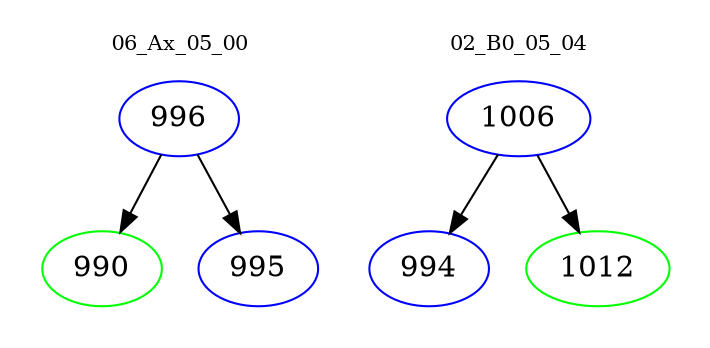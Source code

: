 digraph{
subgraph cluster_0 {
color = white
label = "06_Ax_05_00";
fontsize=10;
T0_996 [label="996", color="blue"]
T0_996 -> T0_990 [color="black"]
T0_990 [label="990", color="green"]
T0_996 -> T0_995 [color="black"]
T0_995 [label="995", color="blue"]
}
subgraph cluster_1 {
color = white
label = "02_B0_05_04";
fontsize=10;
T1_1006 [label="1006", color="blue"]
T1_1006 -> T1_994 [color="black"]
T1_994 [label="994", color="blue"]
T1_1006 -> T1_1012 [color="black"]
T1_1012 [label="1012", color="green"]
}
}
